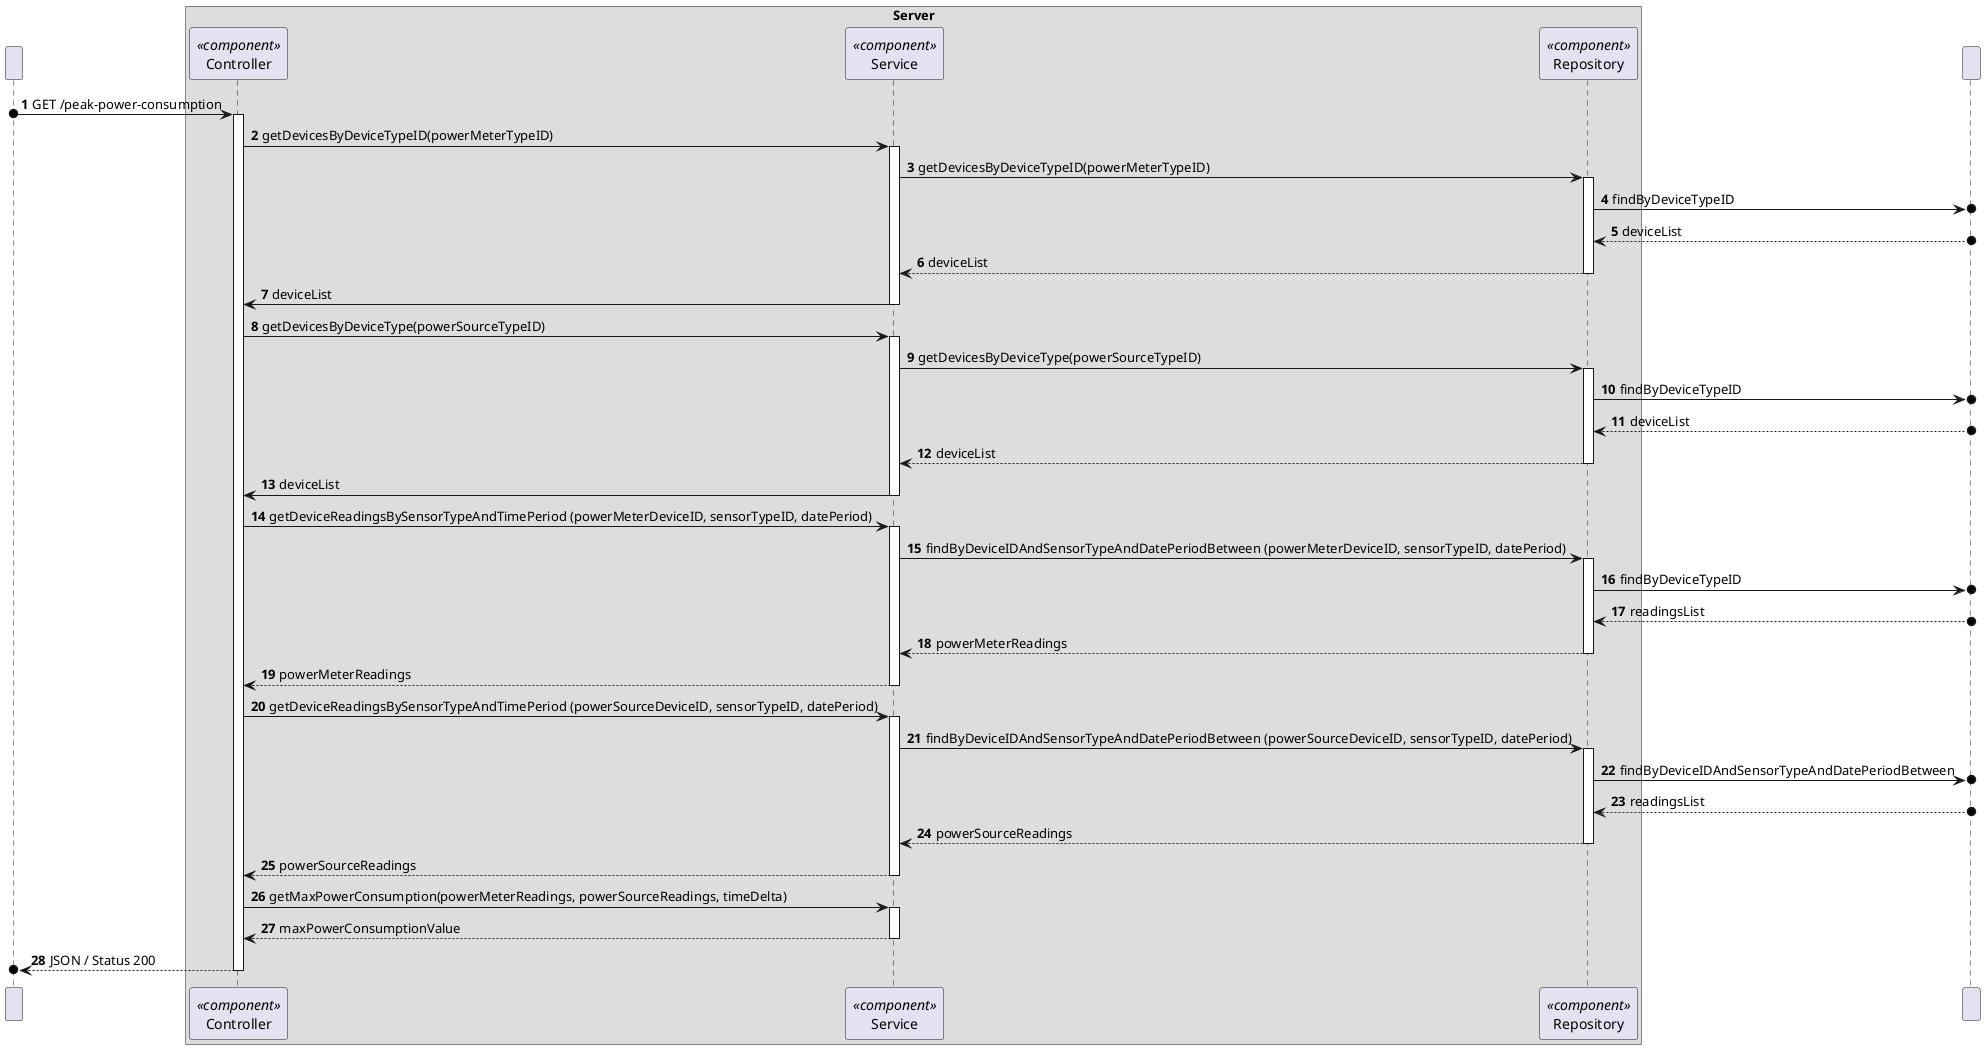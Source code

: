 @startuml
'https://plantuml.com/sequence-diagram


participant " " as HTTP

box "Server"
participant Controller as "Controller"<<component>>
participant Service as "Service"<<component>>
participant Repository as "Repository"<<component>>
end box

participant DataBase as " "

autonumber

HTTP o-> Controller : GET /peak-power-consumption

activate Controller

Controller -> Service: getDevicesByDeviceTypeID(powerMeterTypeID)

activate Service

Service -> Repository: getDevicesByDeviceTypeID(powerMeterTypeID)

activate Repository

Repository ->o DataBase: findByDeviceTypeID

DataBase o--> Repository : deviceList

Repository --> Service: deviceList

deactivate Repository

Service -> Controller: deviceList

deactivate Service

'--------------------------------------------'

Controller -> Service: getDevicesByDeviceType(powerSourceTypeID)

activate Service

Service -> Repository: getDevicesByDeviceType(powerSourceTypeID)

activate Repository

Repository ->o DataBase: findByDeviceTypeID

DataBase o--> Repository : deviceList

Repository --> Service: deviceList

deactivate Repository

Service -> Controller: deviceList

deactivate Service

'--------------------------------------------'

Controller -> Service: getDeviceReadingsBySensorTypeAndTimePeriod (powerMeterDeviceID, sensorTypeID, datePeriod)

activate Service

Service -> Repository: findByDeviceIDAndSensorTypeAndDatePeriodBetween (powerMeterDeviceID, sensorTypeID, datePeriod)

activate Repository

Repository ->o DataBase: findByDeviceTypeID

DataBase o--> Repository : readingsList

Repository --> Service: powerMeterReadings

deactivate Repository

Service --> Controller: powerMeterReadings

deactivate Service

Controller -> Service: getDeviceReadingsBySensorTypeAndTimePeriod (powerSourceDeviceID, sensorTypeID, datePeriod)

'--------------------------------------------'

activate Service

Service -> Repository: findByDeviceIDAndSensorTypeAndDatePeriodBetween (powerSourceDeviceID, sensorTypeID, datePeriod)

activate Repository

Repository ->o DataBase: findByDeviceIDAndSensorTypeAndDatePeriodBetween

DataBase o--> Repository : readingsList

Repository --> Service: powerSourceReadings

deactivate Repository

Service --> Controller: powerSourceReadings

deactivate Service

Controller -> Service: getMaxPowerConsumption(powerMeterReadings, powerSourceReadings, timeDelta)

'--------------------------------------------'

activate Service

Service --> Controller: maxPowerConsumptionValue

deactivate Service

Controller -->o HTTP: JSON / Status 200

deactivate Controller

@enduml